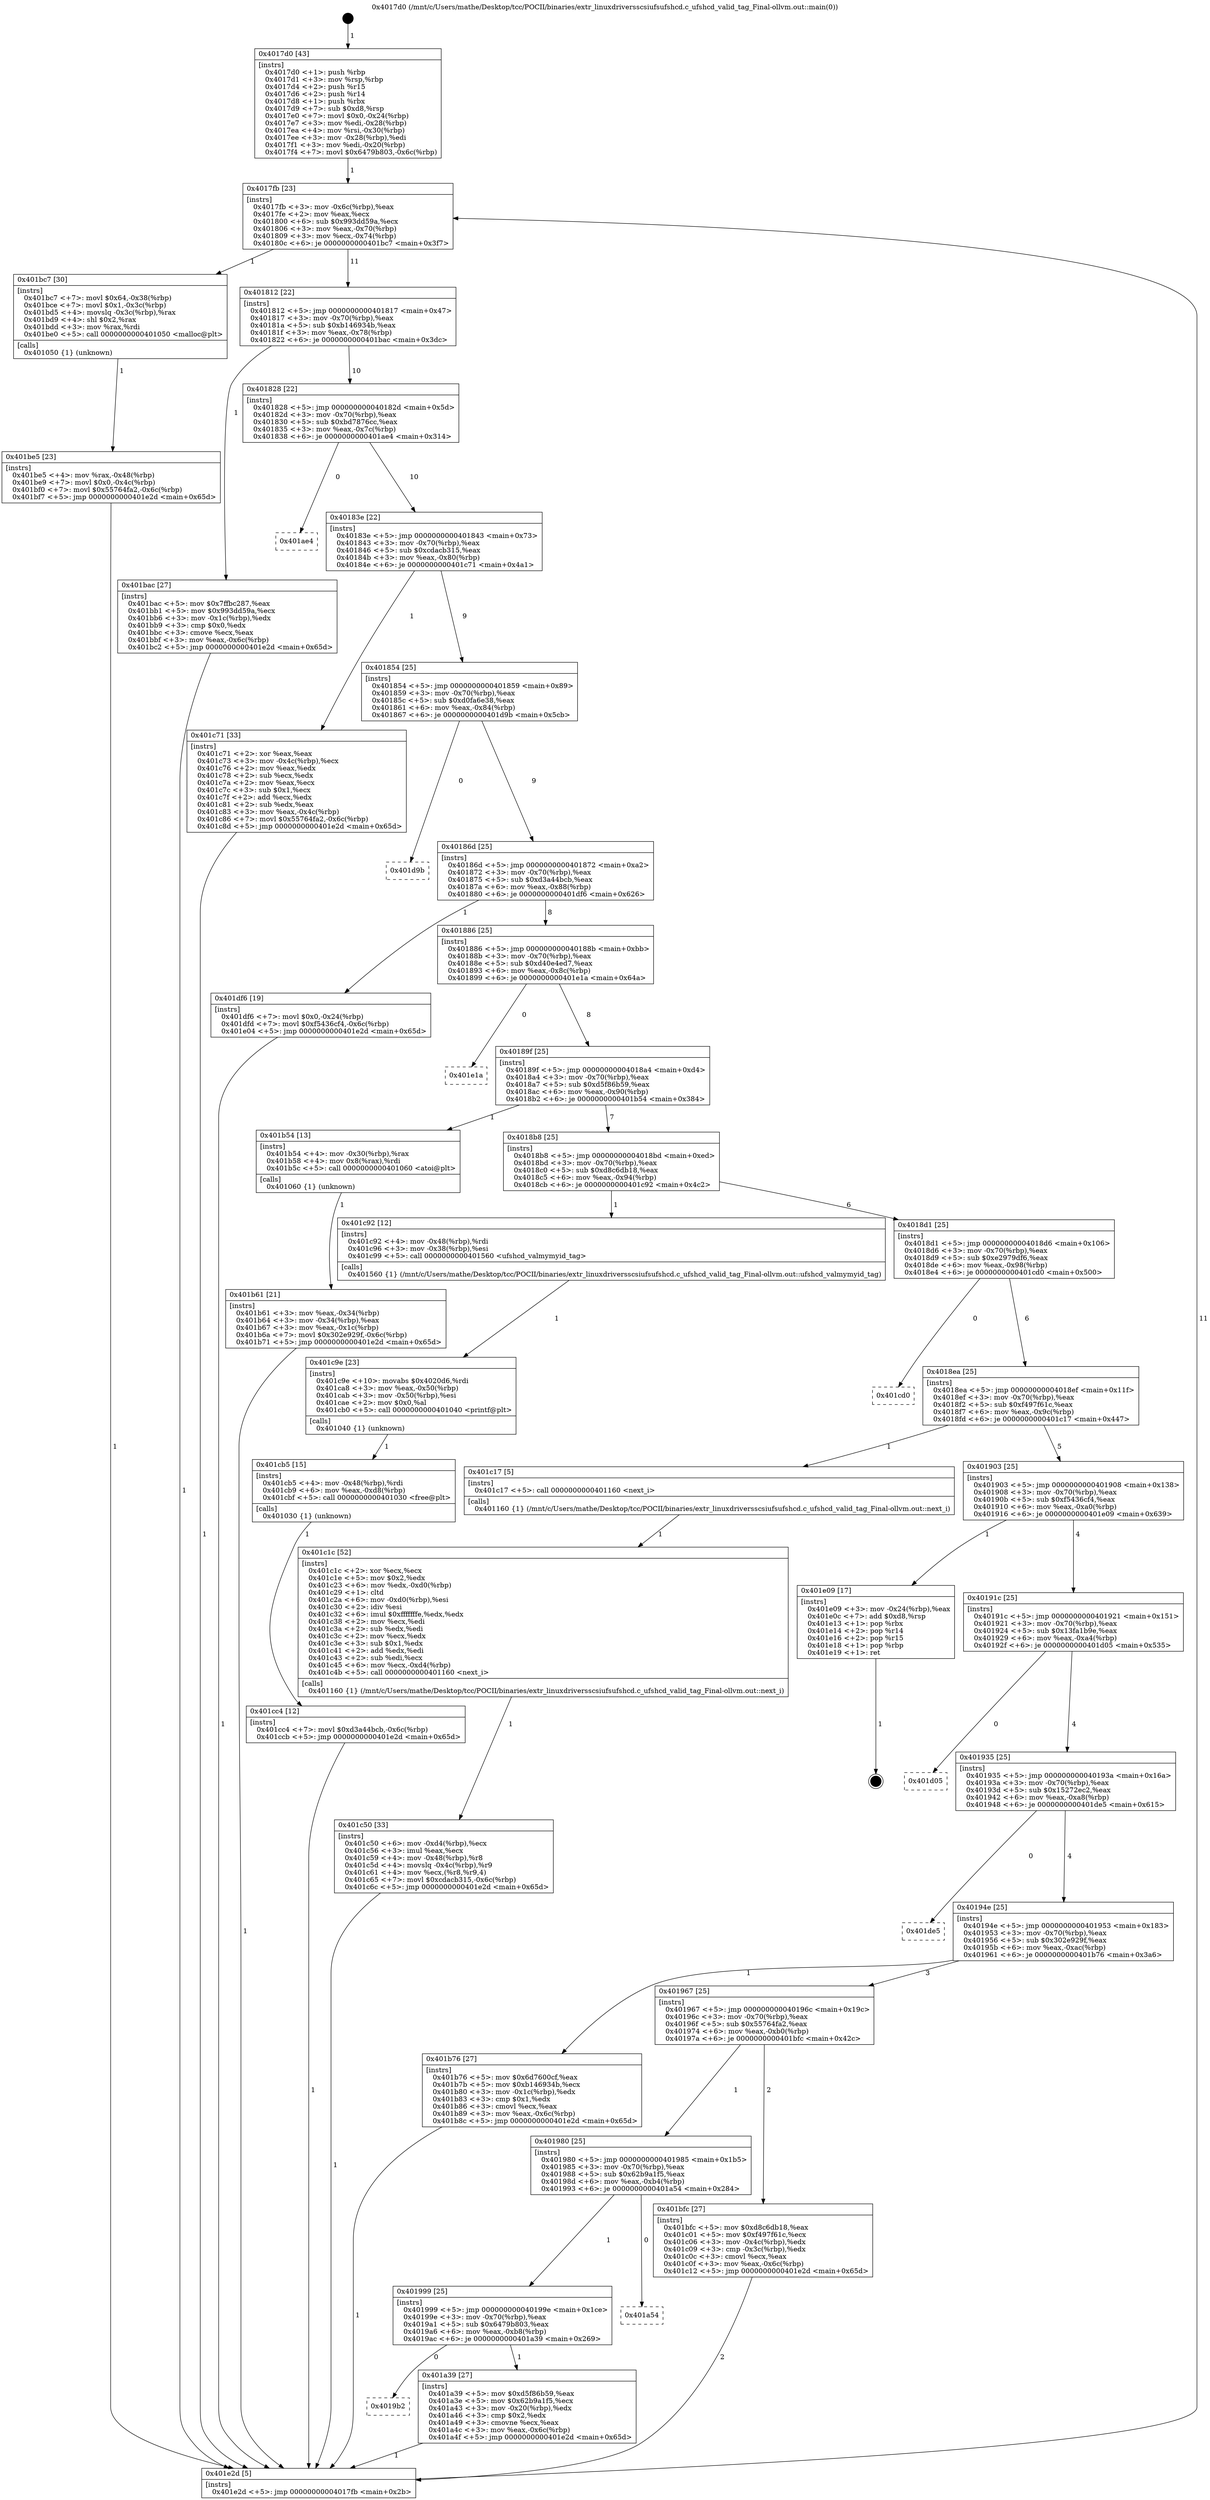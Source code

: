 digraph "0x4017d0" {
  label = "0x4017d0 (/mnt/c/Users/mathe/Desktop/tcc/POCII/binaries/extr_linuxdriversscsiufsufshcd.c_ufshcd_valid_tag_Final-ollvm.out::main(0))"
  labelloc = "t"
  node[shape=record]

  Entry [label="",width=0.3,height=0.3,shape=circle,fillcolor=black,style=filled]
  "0x4017fb" [label="{
     0x4017fb [23]\l
     | [instrs]\l
     &nbsp;&nbsp;0x4017fb \<+3\>: mov -0x6c(%rbp),%eax\l
     &nbsp;&nbsp;0x4017fe \<+2\>: mov %eax,%ecx\l
     &nbsp;&nbsp;0x401800 \<+6\>: sub $0x993dd59a,%ecx\l
     &nbsp;&nbsp;0x401806 \<+3\>: mov %eax,-0x70(%rbp)\l
     &nbsp;&nbsp;0x401809 \<+3\>: mov %ecx,-0x74(%rbp)\l
     &nbsp;&nbsp;0x40180c \<+6\>: je 0000000000401bc7 \<main+0x3f7\>\l
  }"]
  "0x401bc7" [label="{
     0x401bc7 [30]\l
     | [instrs]\l
     &nbsp;&nbsp;0x401bc7 \<+7\>: movl $0x64,-0x38(%rbp)\l
     &nbsp;&nbsp;0x401bce \<+7\>: movl $0x1,-0x3c(%rbp)\l
     &nbsp;&nbsp;0x401bd5 \<+4\>: movslq -0x3c(%rbp),%rax\l
     &nbsp;&nbsp;0x401bd9 \<+4\>: shl $0x2,%rax\l
     &nbsp;&nbsp;0x401bdd \<+3\>: mov %rax,%rdi\l
     &nbsp;&nbsp;0x401be0 \<+5\>: call 0000000000401050 \<malloc@plt\>\l
     | [calls]\l
     &nbsp;&nbsp;0x401050 \{1\} (unknown)\l
  }"]
  "0x401812" [label="{
     0x401812 [22]\l
     | [instrs]\l
     &nbsp;&nbsp;0x401812 \<+5\>: jmp 0000000000401817 \<main+0x47\>\l
     &nbsp;&nbsp;0x401817 \<+3\>: mov -0x70(%rbp),%eax\l
     &nbsp;&nbsp;0x40181a \<+5\>: sub $0xb146934b,%eax\l
     &nbsp;&nbsp;0x40181f \<+3\>: mov %eax,-0x78(%rbp)\l
     &nbsp;&nbsp;0x401822 \<+6\>: je 0000000000401bac \<main+0x3dc\>\l
  }"]
  Exit [label="",width=0.3,height=0.3,shape=circle,fillcolor=black,style=filled,peripheries=2]
  "0x401bac" [label="{
     0x401bac [27]\l
     | [instrs]\l
     &nbsp;&nbsp;0x401bac \<+5\>: mov $0x7ffbc287,%eax\l
     &nbsp;&nbsp;0x401bb1 \<+5\>: mov $0x993dd59a,%ecx\l
     &nbsp;&nbsp;0x401bb6 \<+3\>: mov -0x1c(%rbp),%edx\l
     &nbsp;&nbsp;0x401bb9 \<+3\>: cmp $0x0,%edx\l
     &nbsp;&nbsp;0x401bbc \<+3\>: cmove %ecx,%eax\l
     &nbsp;&nbsp;0x401bbf \<+3\>: mov %eax,-0x6c(%rbp)\l
     &nbsp;&nbsp;0x401bc2 \<+5\>: jmp 0000000000401e2d \<main+0x65d\>\l
  }"]
  "0x401828" [label="{
     0x401828 [22]\l
     | [instrs]\l
     &nbsp;&nbsp;0x401828 \<+5\>: jmp 000000000040182d \<main+0x5d\>\l
     &nbsp;&nbsp;0x40182d \<+3\>: mov -0x70(%rbp),%eax\l
     &nbsp;&nbsp;0x401830 \<+5\>: sub $0xbd7876cc,%eax\l
     &nbsp;&nbsp;0x401835 \<+3\>: mov %eax,-0x7c(%rbp)\l
     &nbsp;&nbsp;0x401838 \<+6\>: je 0000000000401ae4 \<main+0x314\>\l
  }"]
  "0x401cc4" [label="{
     0x401cc4 [12]\l
     | [instrs]\l
     &nbsp;&nbsp;0x401cc4 \<+7\>: movl $0xd3a44bcb,-0x6c(%rbp)\l
     &nbsp;&nbsp;0x401ccb \<+5\>: jmp 0000000000401e2d \<main+0x65d\>\l
  }"]
  "0x401ae4" [label="{
     0x401ae4\l
  }", style=dashed]
  "0x40183e" [label="{
     0x40183e [22]\l
     | [instrs]\l
     &nbsp;&nbsp;0x40183e \<+5\>: jmp 0000000000401843 \<main+0x73\>\l
     &nbsp;&nbsp;0x401843 \<+3\>: mov -0x70(%rbp),%eax\l
     &nbsp;&nbsp;0x401846 \<+5\>: sub $0xcdacb315,%eax\l
     &nbsp;&nbsp;0x40184b \<+3\>: mov %eax,-0x80(%rbp)\l
     &nbsp;&nbsp;0x40184e \<+6\>: je 0000000000401c71 \<main+0x4a1\>\l
  }"]
  "0x401cb5" [label="{
     0x401cb5 [15]\l
     | [instrs]\l
     &nbsp;&nbsp;0x401cb5 \<+4\>: mov -0x48(%rbp),%rdi\l
     &nbsp;&nbsp;0x401cb9 \<+6\>: mov %eax,-0xd8(%rbp)\l
     &nbsp;&nbsp;0x401cbf \<+5\>: call 0000000000401030 \<free@plt\>\l
     | [calls]\l
     &nbsp;&nbsp;0x401030 \{1\} (unknown)\l
  }"]
  "0x401c71" [label="{
     0x401c71 [33]\l
     | [instrs]\l
     &nbsp;&nbsp;0x401c71 \<+2\>: xor %eax,%eax\l
     &nbsp;&nbsp;0x401c73 \<+3\>: mov -0x4c(%rbp),%ecx\l
     &nbsp;&nbsp;0x401c76 \<+2\>: mov %eax,%edx\l
     &nbsp;&nbsp;0x401c78 \<+2\>: sub %ecx,%edx\l
     &nbsp;&nbsp;0x401c7a \<+2\>: mov %eax,%ecx\l
     &nbsp;&nbsp;0x401c7c \<+3\>: sub $0x1,%ecx\l
     &nbsp;&nbsp;0x401c7f \<+2\>: add %ecx,%edx\l
     &nbsp;&nbsp;0x401c81 \<+2\>: sub %edx,%eax\l
     &nbsp;&nbsp;0x401c83 \<+3\>: mov %eax,-0x4c(%rbp)\l
     &nbsp;&nbsp;0x401c86 \<+7\>: movl $0x55764fa2,-0x6c(%rbp)\l
     &nbsp;&nbsp;0x401c8d \<+5\>: jmp 0000000000401e2d \<main+0x65d\>\l
  }"]
  "0x401854" [label="{
     0x401854 [25]\l
     | [instrs]\l
     &nbsp;&nbsp;0x401854 \<+5\>: jmp 0000000000401859 \<main+0x89\>\l
     &nbsp;&nbsp;0x401859 \<+3\>: mov -0x70(%rbp),%eax\l
     &nbsp;&nbsp;0x40185c \<+5\>: sub $0xd0fa6e38,%eax\l
     &nbsp;&nbsp;0x401861 \<+6\>: mov %eax,-0x84(%rbp)\l
     &nbsp;&nbsp;0x401867 \<+6\>: je 0000000000401d9b \<main+0x5cb\>\l
  }"]
  "0x401c9e" [label="{
     0x401c9e [23]\l
     | [instrs]\l
     &nbsp;&nbsp;0x401c9e \<+10\>: movabs $0x4020d6,%rdi\l
     &nbsp;&nbsp;0x401ca8 \<+3\>: mov %eax,-0x50(%rbp)\l
     &nbsp;&nbsp;0x401cab \<+3\>: mov -0x50(%rbp),%esi\l
     &nbsp;&nbsp;0x401cae \<+2\>: mov $0x0,%al\l
     &nbsp;&nbsp;0x401cb0 \<+5\>: call 0000000000401040 \<printf@plt\>\l
     | [calls]\l
     &nbsp;&nbsp;0x401040 \{1\} (unknown)\l
  }"]
  "0x401d9b" [label="{
     0x401d9b\l
  }", style=dashed]
  "0x40186d" [label="{
     0x40186d [25]\l
     | [instrs]\l
     &nbsp;&nbsp;0x40186d \<+5\>: jmp 0000000000401872 \<main+0xa2\>\l
     &nbsp;&nbsp;0x401872 \<+3\>: mov -0x70(%rbp),%eax\l
     &nbsp;&nbsp;0x401875 \<+5\>: sub $0xd3a44bcb,%eax\l
     &nbsp;&nbsp;0x40187a \<+6\>: mov %eax,-0x88(%rbp)\l
     &nbsp;&nbsp;0x401880 \<+6\>: je 0000000000401df6 \<main+0x626\>\l
  }"]
  "0x401c50" [label="{
     0x401c50 [33]\l
     | [instrs]\l
     &nbsp;&nbsp;0x401c50 \<+6\>: mov -0xd4(%rbp),%ecx\l
     &nbsp;&nbsp;0x401c56 \<+3\>: imul %eax,%ecx\l
     &nbsp;&nbsp;0x401c59 \<+4\>: mov -0x48(%rbp),%r8\l
     &nbsp;&nbsp;0x401c5d \<+4\>: movslq -0x4c(%rbp),%r9\l
     &nbsp;&nbsp;0x401c61 \<+4\>: mov %ecx,(%r8,%r9,4)\l
     &nbsp;&nbsp;0x401c65 \<+7\>: movl $0xcdacb315,-0x6c(%rbp)\l
     &nbsp;&nbsp;0x401c6c \<+5\>: jmp 0000000000401e2d \<main+0x65d\>\l
  }"]
  "0x401df6" [label="{
     0x401df6 [19]\l
     | [instrs]\l
     &nbsp;&nbsp;0x401df6 \<+7\>: movl $0x0,-0x24(%rbp)\l
     &nbsp;&nbsp;0x401dfd \<+7\>: movl $0xf5436cf4,-0x6c(%rbp)\l
     &nbsp;&nbsp;0x401e04 \<+5\>: jmp 0000000000401e2d \<main+0x65d\>\l
  }"]
  "0x401886" [label="{
     0x401886 [25]\l
     | [instrs]\l
     &nbsp;&nbsp;0x401886 \<+5\>: jmp 000000000040188b \<main+0xbb\>\l
     &nbsp;&nbsp;0x40188b \<+3\>: mov -0x70(%rbp),%eax\l
     &nbsp;&nbsp;0x40188e \<+5\>: sub $0xd40e4ed7,%eax\l
     &nbsp;&nbsp;0x401893 \<+6\>: mov %eax,-0x8c(%rbp)\l
     &nbsp;&nbsp;0x401899 \<+6\>: je 0000000000401e1a \<main+0x64a\>\l
  }"]
  "0x401c1c" [label="{
     0x401c1c [52]\l
     | [instrs]\l
     &nbsp;&nbsp;0x401c1c \<+2\>: xor %ecx,%ecx\l
     &nbsp;&nbsp;0x401c1e \<+5\>: mov $0x2,%edx\l
     &nbsp;&nbsp;0x401c23 \<+6\>: mov %edx,-0xd0(%rbp)\l
     &nbsp;&nbsp;0x401c29 \<+1\>: cltd\l
     &nbsp;&nbsp;0x401c2a \<+6\>: mov -0xd0(%rbp),%esi\l
     &nbsp;&nbsp;0x401c30 \<+2\>: idiv %esi\l
     &nbsp;&nbsp;0x401c32 \<+6\>: imul $0xfffffffe,%edx,%edx\l
     &nbsp;&nbsp;0x401c38 \<+2\>: mov %ecx,%edi\l
     &nbsp;&nbsp;0x401c3a \<+2\>: sub %edx,%edi\l
     &nbsp;&nbsp;0x401c3c \<+2\>: mov %ecx,%edx\l
     &nbsp;&nbsp;0x401c3e \<+3\>: sub $0x1,%edx\l
     &nbsp;&nbsp;0x401c41 \<+2\>: add %edx,%edi\l
     &nbsp;&nbsp;0x401c43 \<+2\>: sub %edi,%ecx\l
     &nbsp;&nbsp;0x401c45 \<+6\>: mov %ecx,-0xd4(%rbp)\l
     &nbsp;&nbsp;0x401c4b \<+5\>: call 0000000000401160 \<next_i\>\l
     | [calls]\l
     &nbsp;&nbsp;0x401160 \{1\} (/mnt/c/Users/mathe/Desktop/tcc/POCII/binaries/extr_linuxdriversscsiufsufshcd.c_ufshcd_valid_tag_Final-ollvm.out::next_i)\l
  }"]
  "0x401e1a" [label="{
     0x401e1a\l
  }", style=dashed]
  "0x40189f" [label="{
     0x40189f [25]\l
     | [instrs]\l
     &nbsp;&nbsp;0x40189f \<+5\>: jmp 00000000004018a4 \<main+0xd4\>\l
     &nbsp;&nbsp;0x4018a4 \<+3\>: mov -0x70(%rbp),%eax\l
     &nbsp;&nbsp;0x4018a7 \<+5\>: sub $0xd5f86b59,%eax\l
     &nbsp;&nbsp;0x4018ac \<+6\>: mov %eax,-0x90(%rbp)\l
     &nbsp;&nbsp;0x4018b2 \<+6\>: je 0000000000401b54 \<main+0x384\>\l
  }"]
  "0x401be5" [label="{
     0x401be5 [23]\l
     | [instrs]\l
     &nbsp;&nbsp;0x401be5 \<+4\>: mov %rax,-0x48(%rbp)\l
     &nbsp;&nbsp;0x401be9 \<+7\>: movl $0x0,-0x4c(%rbp)\l
     &nbsp;&nbsp;0x401bf0 \<+7\>: movl $0x55764fa2,-0x6c(%rbp)\l
     &nbsp;&nbsp;0x401bf7 \<+5\>: jmp 0000000000401e2d \<main+0x65d\>\l
  }"]
  "0x401b54" [label="{
     0x401b54 [13]\l
     | [instrs]\l
     &nbsp;&nbsp;0x401b54 \<+4\>: mov -0x30(%rbp),%rax\l
     &nbsp;&nbsp;0x401b58 \<+4\>: mov 0x8(%rax),%rdi\l
     &nbsp;&nbsp;0x401b5c \<+5\>: call 0000000000401060 \<atoi@plt\>\l
     | [calls]\l
     &nbsp;&nbsp;0x401060 \{1\} (unknown)\l
  }"]
  "0x4018b8" [label="{
     0x4018b8 [25]\l
     | [instrs]\l
     &nbsp;&nbsp;0x4018b8 \<+5\>: jmp 00000000004018bd \<main+0xed\>\l
     &nbsp;&nbsp;0x4018bd \<+3\>: mov -0x70(%rbp),%eax\l
     &nbsp;&nbsp;0x4018c0 \<+5\>: sub $0xd8c6db18,%eax\l
     &nbsp;&nbsp;0x4018c5 \<+6\>: mov %eax,-0x94(%rbp)\l
     &nbsp;&nbsp;0x4018cb \<+6\>: je 0000000000401c92 \<main+0x4c2\>\l
  }"]
  "0x401b61" [label="{
     0x401b61 [21]\l
     | [instrs]\l
     &nbsp;&nbsp;0x401b61 \<+3\>: mov %eax,-0x34(%rbp)\l
     &nbsp;&nbsp;0x401b64 \<+3\>: mov -0x34(%rbp),%eax\l
     &nbsp;&nbsp;0x401b67 \<+3\>: mov %eax,-0x1c(%rbp)\l
     &nbsp;&nbsp;0x401b6a \<+7\>: movl $0x302e929f,-0x6c(%rbp)\l
     &nbsp;&nbsp;0x401b71 \<+5\>: jmp 0000000000401e2d \<main+0x65d\>\l
  }"]
  "0x401c92" [label="{
     0x401c92 [12]\l
     | [instrs]\l
     &nbsp;&nbsp;0x401c92 \<+4\>: mov -0x48(%rbp),%rdi\l
     &nbsp;&nbsp;0x401c96 \<+3\>: mov -0x38(%rbp),%esi\l
     &nbsp;&nbsp;0x401c99 \<+5\>: call 0000000000401560 \<ufshcd_valmymyid_tag\>\l
     | [calls]\l
     &nbsp;&nbsp;0x401560 \{1\} (/mnt/c/Users/mathe/Desktop/tcc/POCII/binaries/extr_linuxdriversscsiufsufshcd.c_ufshcd_valid_tag_Final-ollvm.out::ufshcd_valmymyid_tag)\l
  }"]
  "0x4018d1" [label="{
     0x4018d1 [25]\l
     | [instrs]\l
     &nbsp;&nbsp;0x4018d1 \<+5\>: jmp 00000000004018d6 \<main+0x106\>\l
     &nbsp;&nbsp;0x4018d6 \<+3\>: mov -0x70(%rbp),%eax\l
     &nbsp;&nbsp;0x4018d9 \<+5\>: sub $0xe2979df6,%eax\l
     &nbsp;&nbsp;0x4018de \<+6\>: mov %eax,-0x98(%rbp)\l
     &nbsp;&nbsp;0x4018e4 \<+6\>: je 0000000000401cd0 \<main+0x500\>\l
  }"]
  "0x4017d0" [label="{
     0x4017d0 [43]\l
     | [instrs]\l
     &nbsp;&nbsp;0x4017d0 \<+1\>: push %rbp\l
     &nbsp;&nbsp;0x4017d1 \<+3\>: mov %rsp,%rbp\l
     &nbsp;&nbsp;0x4017d4 \<+2\>: push %r15\l
     &nbsp;&nbsp;0x4017d6 \<+2\>: push %r14\l
     &nbsp;&nbsp;0x4017d8 \<+1\>: push %rbx\l
     &nbsp;&nbsp;0x4017d9 \<+7\>: sub $0xd8,%rsp\l
     &nbsp;&nbsp;0x4017e0 \<+7\>: movl $0x0,-0x24(%rbp)\l
     &nbsp;&nbsp;0x4017e7 \<+3\>: mov %edi,-0x28(%rbp)\l
     &nbsp;&nbsp;0x4017ea \<+4\>: mov %rsi,-0x30(%rbp)\l
     &nbsp;&nbsp;0x4017ee \<+3\>: mov -0x28(%rbp),%edi\l
     &nbsp;&nbsp;0x4017f1 \<+3\>: mov %edi,-0x20(%rbp)\l
     &nbsp;&nbsp;0x4017f4 \<+7\>: movl $0x6479b803,-0x6c(%rbp)\l
  }"]
  "0x401cd0" [label="{
     0x401cd0\l
  }", style=dashed]
  "0x4018ea" [label="{
     0x4018ea [25]\l
     | [instrs]\l
     &nbsp;&nbsp;0x4018ea \<+5\>: jmp 00000000004018ef \<main+0x11f\>\l
     &nbsp;&nbsp;0x4018ef \<+3\>: mov -0x70(%rbp),%eax\l
     &nbsp;&nbsp;0x4018f2 \<+5\>: sub $0xf497f61c,%eax\l
     &nbsp;&nbsp;0x4018f7 \<+6\>: mov %eax,-0x9c(%rbp)\l
     &nbsp;&nbsp;0x4018fd \<+6\>: je 0000000000401c17 \<main+0x447\>\l
  }"]
  "0x401e2d" [label="{
     0x401e2d [5]\l
     | [instrs]\l
     &nbsp;&nbsp;0x401e2d \<+5\>: jmp 00000000004017fb \<main+0x2b\>\l
  }"]
  "0x401c17" [label="{
     0x401c17 [5]\l
     | [instrs]\l
     &nbsp;&nbsp;0x401c17 \<+5\>: call 0000000000401160 \<next_i\>\l
     | [calls]\l
     &nbsp;&nbsp;0x401160 \{1\} (/mnt/c/Users/mathe/Desktop/tcc/POCII/binaries/extr_linuxdriversscsiufsufshcd.c_ufshcd_valid_tag_Final-ollvm.out::next_i)\l
  }"]
  "0x401903" [label="{
     0x401903 [25]\l
     | [instrs]\l
     &nbsp;&nbsp;0x401903 \<+5\>: jmp 0000000000401908 \<main+0x138\>\l
     &nbsp;&nbsp;0x401908 \<+3\>: mov -0x70(%rbp),%eax\l
     &nbsp;&nbsp;0x40190b \<+5\>: sub $0xf5436cf4,%eax\l
     &nbsp;&nbsp;0x401910 \<+6\>: mov %eax,-0xa0(%rbp)\l
     &nbsp;&nbsp;0x401916 \<+6\>: je 0000000000401e09 \<main+0x639\>\l
  }"]
  "0x4019b2" [label="{
     0x4019b2\l
  }", style=dashed]
  "0x401e09" [label="{
     0x401e09 [17]\l
     | [instrs]\l
     &nbsp;&nbsp;0x401e09 \<+3\>: mov -0x24(%rbp),%eax\l
     &nbsp;&nbsp;0x401e0c \<+7\>: add $0xd8,%rsp\l
     &nbsp;&nbsp;0x401e13 \<+1\>: pop %rbx\l
     &nbsp;&nbsp;0x401e14 \<+2\>: pop %r14\l
     &nbsp;&nbsp;0x401e16 \<+2\>: pop %r15\l
     &nbsp;&nbsp;0x401e18 \<+1\>: pop %rbp\l
     &nbsp;&nbsp;0x401e19 \<+1\>: ret\l
  }"]
  "0x40191c" [label="{
     0x40191c [25]\l
     | [instrs]\l
     &nbsp;&nbsp;0x40191c \<+5\>: jmp 0000000000401921 \<main+0x151\>\l
     &nbsp;&nbsp;0x401921 \<+3\>: mov -0x70(%rbp),%eax\l
     &nbsp;&nbsp;0x401924 \<+5\>: sub $0x13fa1b9e,%eax\l
     &nbsp;&nbsp;0x401929 \<+6\>: mov %eax,-0xa4(%rbp)\l
     &nbsp;&nbsp;0x40192f \<+6\>: je 0000000000401d05 \<main+0x535\>\l
  }"]
  "0x401a39" [label="{
     0x401a39 [27]\l
     | [instrs]\l
     &nbsp;&nbsp;0x401a39 \<+5\>: mov $0xd5f86b59,%eax\l
     &nbsp;&nbsp;0x401a3e \<+5\>: mov $0x62b9a1f5,%ecx\l
     &nbsp;&nbsp;0x401a43 \<+3\>: mov -0x20(%rbp),%edx\l
     &nbsp;&nbsp;0x401a46 \<+3\>: cmp $0x2,%edx\l
     &nbsp;&nbsp;0x401a49 \<+3\>: cmovne %ecx,%eax\l
     &nbsp;&nbsp;0x401a4c \<+3\>: mov %eax,-0x6c(%rbp)\l
     &nbsp;&nbsp;0x401a4f \<+5\>: jmp 0000000000401e2d \<main+0x65d\>\l
  }"]
  "0x401d05" [label="{
     0x401d05\l
  }", style=dashed]
  "0x401935" [label="{
     0x401935 [25]\l
     | [instrs]\l
     &nbsp;&nbsp;0x401935 \<+5\>: jmp 000000000040193a \<main+0x16a\>\l
     &nbsp;&nbsp;0x40193a \<+3\>: mov -0x70(%rbp),%eax\l
     &nbsp;&nbsp;0x40193d \<+5\>: sub $0x15272ec2,%eax\l
     &nbsp;&nbsp;0x401942 \<+6\>: mov %eax,-0xa8(%rbp)\l
     &nbsp;&nbsp;0x401948 \<+6\>: je 0000000000401de5 \<main+0x615\>\l
  }"]
  "0x401999" [label="{
     0x401999 [25]\l
     | [instrs]\l
     &nbsp;&nbsp;0x401999 \<+5\>: jmp 000000000040199e \<main+0x1ce\>\l
     &nbsp;&nbsp;0x40199e \<+3\>: mov -0x70(%rbp),%eax\l
     &nbsp;&nbsp;0x4019a1 \<+5\>: sub $0x6479b803,%eax\l
     &nbsp;&nbsp;0x4019a6 \<+6\>: mov %eax,-0xb8(%rbp)\l
     &nbsp;&nbsp;0x4019ac \<+6\>: je 0000000000401a39 \<main+0x269\>\l
  }"]
  "0x401de5" [label="{
     0x401de5\l
  }", style=dashed]
  "0x40194e" [label="{
     0x40194e [25]\l
     | [instrs]\l
     &nbsp;&nbsp;0x40194e \<+5\>: jmp 0000000000401953 \<main+0x183\>\l
     &nbsp;&nbsp;0x401953 \<+3\>: mov -0x70(%rbp),%eax\l
     &nbsp;&nbsp;0x401956 \<+5\>: sub $0x302e929f,%eax\l
     &nbsp;&nbsp;0x40195b \<+6\>: mov %eax,-0xac(%rbp)\l
     &nbsp;&nbsp;0x401961 \<+6\>: je 0000000000401b76 \<main+0x3a6\>\l
  }"]
  "0x401a54" [label="{
     0x401a54\l
  }", style=dashed]
  "0x401b76" [label="{
     0x401b76 [27]\l
     | [instrs]\l
     &nbsp;&nbsp;0x401b76 \<+5\>: mov $0x6d7600cf,%eax\l
     &nbsp;&nbsp;0x401b7b \<+5\>: mov $0xb146934b,%ecx\l
     &nbsp;&nbsp;0x401b80 \<+3\>: mov -0x1c(%rbp),%edx\l
     &nbsp;&nbsp;0x401b83 \<+3\>: cmp $0x1,%edx\l
     &nbsp;&nbsp;0x401b86 \<+3\>: cmovl %ecx,%eax\l
     &nbsp;&nbsp;0x401b89 \<+3\>: mov %eax,-0x6c(%rbp)\l
     &nbsp;&nbsp;0x401b8c \<+5\>: jmp 0000000000401e2d \<main+0x65d\>\l
  }"]
  "0x401967" [label="{
     0x401967 [25]\l
     | [instrs]\l
     &nbsp;&nbsp;0x401967 \<+5\>: jmp 000000000040196c \<main+0x19c\>\l
     &nbsp;&nbsp;0x40196c \<+3\>: mov -0x70(%rbp),%eax\l
     &nbsp;&nbsp;0x40196f \<+5\>: sub $0x55764fa2,%eax\l
     &nbsp;&nbsp;0x401974 \<+6\>: mov %eax,-0xb0(%rbp)\l
     &nbsp;&nbsp;0x40197a \<+6\>: je 0000000000401bfc \<main+0x42c\>\l
  }"]
  "0x401980" [label="{
     0x401980 [25]\l
     | [instrs]\l
     &nbsp;&nbsp;0x401980 \<+5\>: jmp 0000000000401985 \<main+0x1b5\>\l
     &nbsp;&nbsp;0x401985 \<+3\>: mov -0x70(%rbp),%eax\l
     &nbsp;&nbsp;0x401988 \<+5\>: sub $0x62b9a1f5,%eax\l
     &nbsp;&nbsp;0x40198d \<+6\>: mov %eax,-0xb4(%rbp)\l
     &nbsp;&nbsp;0x401993 \<+6\>: je 0000000000401a54 \<main+0x284\>\l
  }"]
  "0x401bfc" [label="{
     0x401bfc [27]\l
     | [instrs]\l
     &nbsp;&nbsp;0x401bfc \<+5\>: mov $0xd8c6db18,%eax\l
     &nbsp;&nbsp;0x401c01 \<+5\>: mov $0xf497f61c,%ecx\l
     &nbsp;&nbsp;0x401c06 \<+3\>: mov -0x4c(%rbp),%edx\l
     &nbsp;&nbsp;0x401c09 \<+3\>: cmp -0x3c(%rbp),%edx\l
     &nbsp;&nbsp;0x401c0c \<+3\>: cmovl %ecx,%eax\l
     &nbsp;&nbsp;0x401c0f \<+3\>: mov %eax,-0x6c(%rbp)\l
     &nbsp;&nbsp;0x401c12 \<+5\>: jmp 0000000000401e2d \<main+0x65d\>\l
  }"]
  Entry -> "0x4017d0" [label=" 1"]
  "0x4017fb" -> "0x401bc7" [label=" 1"]
  "0x4017fb" -> "0x401812" [label=" 11"]
  "0x401e09" -> Exit [label=" 1"]
  "0x401812" -> "0x401bac" [label=" 1"]
  "0x401812" -> "0x401828" [label=" 10"]
  "0x401df6" -> "0x401e2d" [label=" 1"]
  "0x401828" -> "0x401ae4" [label=" 0"]
  "0x401828" -> "0x40183e" [label=" 10"]
  "0x401cc4" -> "0x401e2d" [label=" 1"]
  "0x40183e" -> "0x401c71" [label=" 1"]
  "0x40183e" -> "0x401854" [label=" 9"]
  "0x401cb5" -> "0x401cc4" [label=" 1"]
  "0x401854" -> "0x401d9b" [label=" 0"]
  "0x401854" -> "0x40186d" [label=" 9"]
  "0x401c9e" -> "0x401cb5" [label=" 1"]
  "0x40186d" -> "0x401df6" [label=" 1"]
  "0x40186d" -> "0x401886" [label=" 8"]
  "0x401c92" -> "0x401c9e" [label=" 1"]
  "0x401886" -> "0x401e1a" [label=" 0"]
  "0x401886" -> "0x40189f" [label=" 8"]
  "0x401c71" -> "0x401e2d" [label=" 1"]
  "0x40189f" -> "0x401b54" [label=" 1"]
  "0x40189f" -> "0x4018b8" [label=" 7"]
  "0x401c50" -> "0x401e2d" [label=" 1"]
  "0x4018b8" -> "0x401c92" [label=" 1"]
  "0x4018b8" -> "0x4018d1" [label=" 6"]
  "0x401c1c" -> "0x401c50" [label=" 1"]
  "0x4018d1" -> "0x401cd0" [label=" 0"]
  "0x4018d1" -> "0x4018ea" [label=" 6"]
  "0x401c17" -> "0x401c1c" [label=" 1"]
  "0x4018ea" -> "0x401c17" [label=" 1"]
  "0x4018ea" -> "0x401903" [label=" 5"]
  "0x401bfc" -> "0x401e2d" [label=" 2"]
  "0x401903" -> "0x401e09" [label=" 1"]
  "0x401903" -> "0x40191c" [label=" 4"]
  "0x401be5" -> "0x401e2d" [label=" 1"]
  "0x40191c" -> "0x401d05" [label=" 0"]
  "0x40191c" -> "0x401935" [label=" 4"]
  "0x401bc7" -> "0x401be5" [label=" 1"]
  "0x401935" -> "0x401de5" [label=" 0"]
  "0x401935" -> "0x40194e" [label=" 4"]
  "0x401b76" -> "0x401e2d" [label=" 1"]
  "0x40194e" -> "0x401b76" [label=" 1"]
  "0x40194e" -> "0x401967" [label=" 3"]
  "0x401b61" -> "0x401e2d" [label=" 1"]
  "0x401967" -> "0x401bfc" [label=" 2"]
  "0x401967" -> "0x401980" [label=" 1"]
  "0x401b54" -> "0x401b61" [label=" 1"]
  "0x401980" -> "0x401a54" [label=" 0"]
  "0x401980" -> "0x401999" [label=" 1"]
  "0x401bac" -> "0x401e2d" [label=" 1"]
  "0x401999" -> "0x401a39" [label=" 1"]
  "0x401999" -> "0x4019b2" [label=" 0"]
  "0x401a39" -> "0x401e2d" [label=" 1"]
  "0x4017d0" -> "0x4017fb" [label=" 1"]
  "0x401e2d" -> "0x4017fb" [label=" 11"]
}
